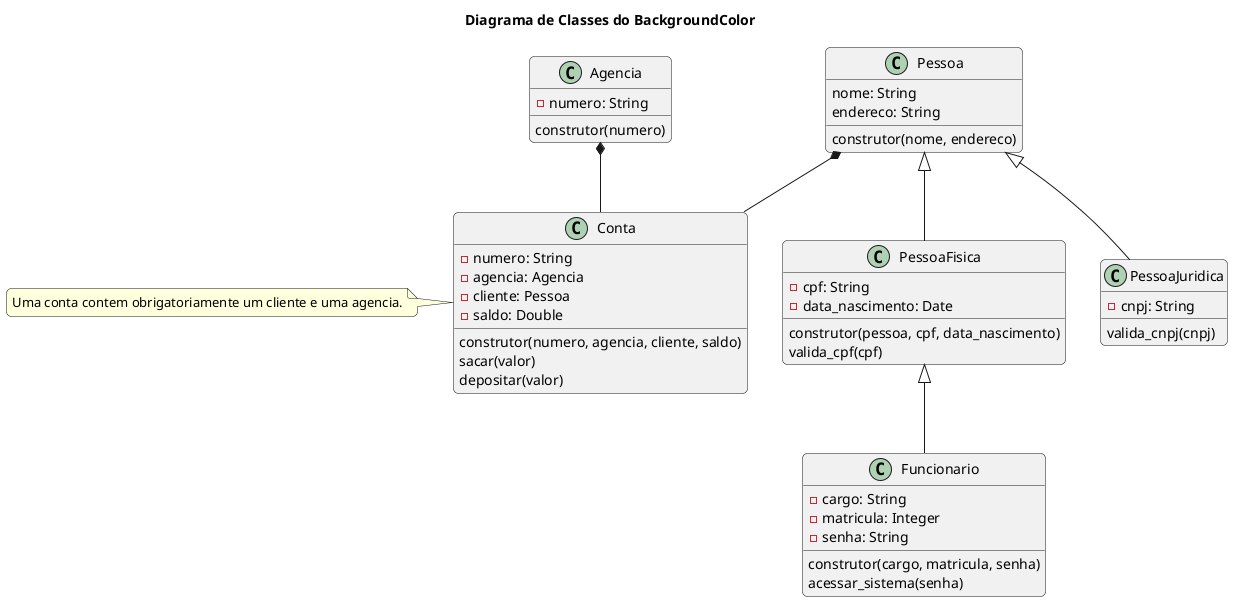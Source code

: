 @startuml


skinparam roundcorner 10

title Diagrama de Classes do BackgroundColor

class Pessoa {
    nome: String
    endereco: String

    construtor(nome, endereco)
}

class PessoaFisica {
    -cpf: String
    -data_nascimento: Date

    construtor(pessoa, cpf, data_nascimento)
    valida_cpf(cpf)
}

class PessoaJuridica {
    -cnpj: String

    valida_cnpj(cnpj)
}

class Funcionario {
    -cargo: String
    -matricula: Integer
    -senha: String

    construtor(cargo, matricula, senha)
    acessar_sistema(senha)
}

class Agencia {
    -numero: String

    construtor(numero)
}

class Conta {
    -numero: String
    -agencia: Agencia
    -cliente: Pessoa
    -saldo: Double

    construtor(numero, agencia, cliente, saldo)
    sacar(valor)
    depositar(valor)
}

note left of Conta
    Uma conta contem obrigatoriamente um cliente e uma agencia.
end note




Pessoa <|-- PessoaFisica
Pessoa <|-- PessoaJuridica
PessoaFisica <|-- Funcionario
Pessoa *-- Conta
Agencia *-- Conta

@enduml